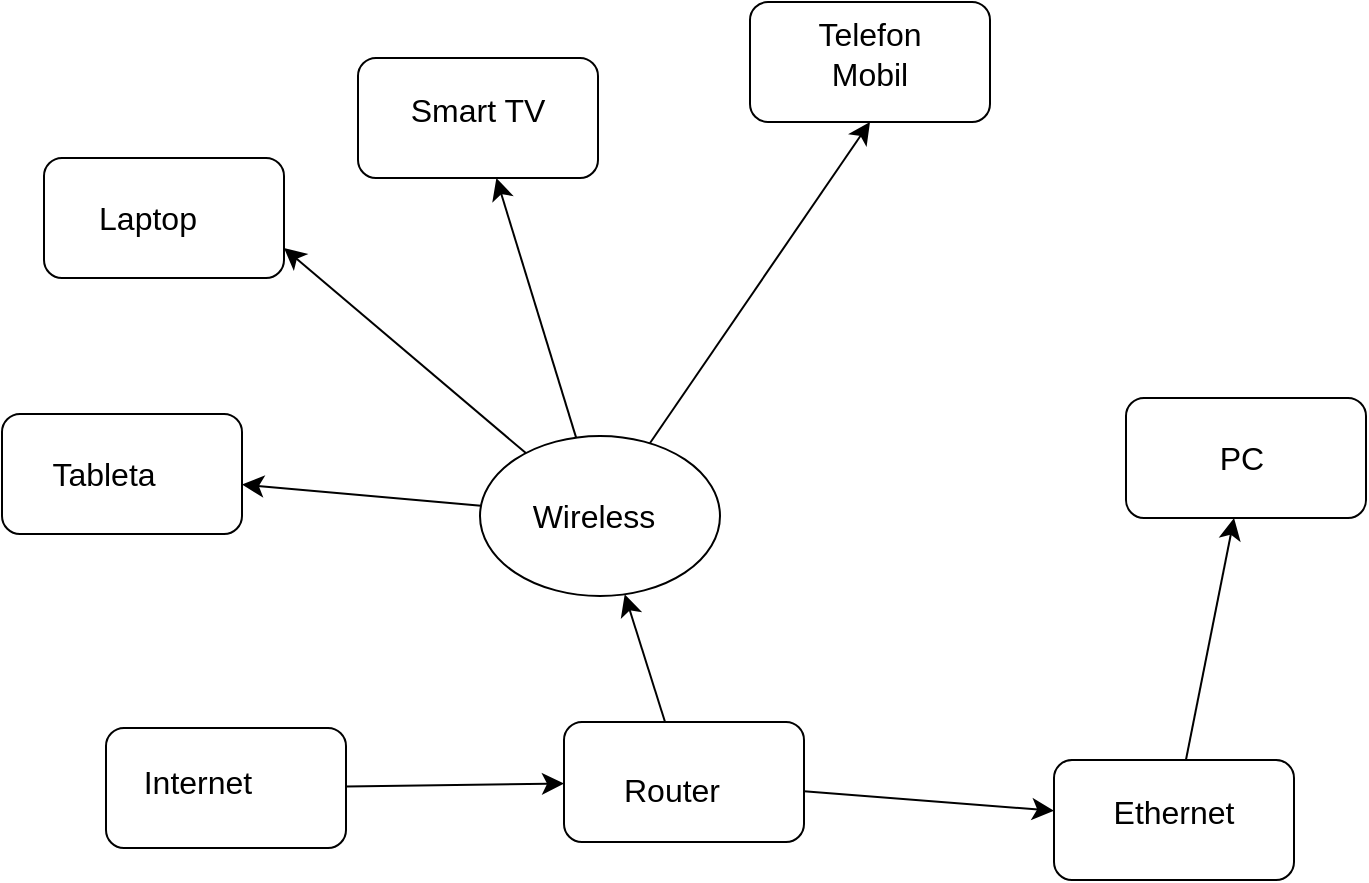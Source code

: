 <mxfile version="22.1.7" type="device">
  <diagram name="Page-1" id="BXOZwItJEW0GFVsTd7yG">
    <mxGraphModel dx="1450" dy="1016" grid="0" gridSize="10" guides="1" tooltips="1" connect="1" arrows="1" fold="1" page="0" pageScale="1" pageWidth="850" pageHeight="1100" math="0" shadow="0">
      <root>
        <mxCell id="0" />
        <mxCell id="1" parent="0" />
        <mxCell id="OqG1dcRGizzSvJrZC7IM-5" style="edgeStyle=none;curved=1;rounded=0;orthogonalLoop=1;jettySize=auto;html=1;fontSize=12;startSize=8;endSize=8;" edge="1" parent="1" source="OqG1dcRGizzSvJrZC7IM-2" target="OqG1dcRGizzSvJrZC7IM-3">
          <mxGeometry relative="1" as="geometry" />
        </mxCell>
        <mxCell id="OqG1dcRGizzSvJrZC7IM-2" value="" style="rounded=1;whiteSpace=wrap;html=1;fontSize=16;" vertex="1" parent="1">
          <mxGeometry x="-199" y="123" width="120" height="60" as="geometry" />
        </mxCell>
        <mxCell id="OqG1dcRGizzSvJrZC7IM-8" style="edgeStyle=none;curved=1;rounded=0;orthogonalLoop=1;jettySize=auto;html=1;fontSize=12;startSize=8;endSize=8;" edge="1" parent="1" source="OqG1dcRGizzSvJrZC7IM-3" target="OqG1dcRGizzSvJrZC7IM-6">
          <mxGeometry relative="1" as="geometry" />
        </mxCell>
        <mxCell id="OqG1dcRGizzSvJrZC7IM-11" style="edgeStyle=none;curved=1;rounded=0;orthogonalLoop=1;jettySize=auto;html=1;fontSize=12;startSize=8;endSize=8;" edge="1" parent="1" source="OqG1dcRGizzSvJrZC7IM-3" target="OqG1dcRGizzSvJrZC7IM-10">
          <mxGeometry relative="1" as="geometry" />
        </mxCell>
        <mxCell id="OqG1dcRGizzSvJrZC7IM-3" value="" style="rounded=1;whiteSpace=wrap;html=1;fontSize=16;" vertex="1" parent="1">
          <mxGeometry x="30" y="120" width="120" height="60" as="geometry" />
        </mxCell>
        <mxCell id="OqG1dcRGizzSvJrZC7IM-9" style="edgeStyle=none;curved=1;rounded=0;orthogonalLoop=1;jettySize=auto;html=1;fontSize=12;startSize=8;endSize=8;" edge="1" parent="1" source="OqG1dcRGizzSvJrZC7IM-6" target="OqG1dcRGizzSvJrZC7IM-7">
          <mxGeometry relative="1" as="geometry" />
        </mxCell>
        <mxCell id="OqG1dcRGizzSvJrZC7IM-6" value="" style="rounded=1;whiteSpace=wrap;html=1;fontSize=16;" vertex="1" parent="1">
          <mxGeometry x="275" y="139" width="120" height="60" as="geometry" />
        </mxCell>
        <mxCell id="OqG1dcRGizzSvJrZC7IM-7" value="" style="rounded=1;whiteSpace=wrap;html=1;fontSize=16;" vertex="1" parent="1">
          <mxGeometry x="311" y="-42" width="120" height="60" as="geometry" />
        </mxCell>
        <mxCell id="OqG1dcRGizzSvJrZC7IM-15" style="edgeStyle=none;curved=1;rounded=0;orthogonalLoop=1;jettySize=auto;html=1;fontSize=12;startSize=8;endSize=8;" edge="1" parent="1" source="OqG1dcRGizzSvJrZC7IM-10" target="OqG1dcRGizzSvJrZC7IM-13">
          <mxGeometry relative="1" as="geometry" />
        </mxCell>
        <mxCell id="OqG1dcRGizzSvJrZC7IM-16" style="edgeStyle=none;curved=1;rounded=0;orthogonalLoop=1;jettySize=auto;html=1;entryX=1;entryY=0.75;entryDx=0;entryDy=0;fontSize=12;startSize=8;endSize=8;" edge="1" parent="1" source="OqG1dcRGizzSvJrZC7IM-10" target="OqG1dcRGizzSvJrZC7IM-14">
          <mxGeometry relative="1" as="geometry" />
        </mxCell>
        <mxCell id="OqG1dcRGizzSvJrZC7IM-17" style="edgeStyle=none;curved=1;rounded=0;orthogonalLoop=1;jettySize=auto;html=1;fontSize=12;startSize=8;endSize=8;" edge="1" parent="1" source="OqG1dcRGizzSvJrZC7IM-10" target="OqG1dcRGizzSvJrZC7IM-12">
          <mxGeometry relative="1" as="geometry" />
        </mxCell>
        <mxCell id="OqG1dcRGizzSvJrZC7IM-19" style="edgeStyle=none;curved=1;rounded=0;orthogonalLoop=1;jettySize=auto;html=1;entryX=0.5;entryY=1;entryDx=0;entryDy=0;fontSize=12;startSize=8;endSize=8;" edge="1" parent="1" source="OqG1dcRGizzSvJrZC7IM-10" target="OqG1dcRGizzSvJrZC7IM-18">
          <mxGeometry relative="1" as="geometry" />
        </mxCell>
        <mxCell id="OqG1dcRGizzSvJrZC7IM-10" value="" style="ellipse;whiteSpace=wrap;html=1;fontSize=16;" vertex="1" parent="1">
          <mxGeometry x="-12" y="-23" width="120" height="80" as="geometry" />
        </mxCell>
        <mxCell id="OqG1dcRGizzSvJrZC7IM-12" value="" style="rounded=1;whiteSpace=wrap;html=1;fontSize=16;" vertex="1" parent="1">
          <mxGeometry x="-73" y="-212" width="120" height="60" as="geometry" />
        </mxCell>
        <mxCell id="OqG1dcRGizzSvJrZC7IM-13" value="" style="rounded=1;whiteSpace=wrap;html=1;fontSize=16;" vertex="1" parent="1">
          <mxGeometry x="-251" y="-34" width="120" height="60" as="geometry" />
        </mxCell>
        <mxCell id="OqG1dcRGizzSvJrZC7IM-14" value="" style="rounded=1;whiteSpace=wrap;html=1;fontSize=16;" vertex="1" parent="1">
          <mxGeometry x="-230" y="-162" width="120" height="60" as="geometry" />
        </mxCell>
        <mxCell id="OqG1dcRGizzSvJrZC7IM-18" value="" style="rounded=1;whiteSpace=wrap;html=1;fontSize=16;" vertex="1" parent="1">
          <mxGeometry x="123" y="-240" width="120" height="60" as="geometry" />
        </mxCell>
        <mxCell id="OqG1dcRGizzSvJrZC7IM-20" value="Internet" style="text;html=1;strokeColor=none;fillColor=none;align=center;verticalAlign=middle;whiteSpace=wrap;rounded=0;fontSize=16;" vertex="1" parent="1">
          <mxGeometry x="-183" y="135" width="60" height="30" as="geometry" />
        </mxCell>
        <mxCell id="OqG1dcRGizzSvJrZC7IM-21" value="Router" style="text;html=1;strokeColor=none;fillColor=none;align=center;verticalAlign=middle;whiteSpace=wrap;rounded=0;fontSize=16;" vertex="1" parent="1">
          <mxGeometry x="54" y="139" width="60" height="30" as="geometry" />
        </mxCell>
        <mxCell id="OqG1dcRGizzSvJrZC7IM-22" value="Ethernet" style="text;html=1;strokeColor=none;fillColor=none;align=center;verticalAlign=middle;whiteSpace=wrap;rounded=0;fontSize=16;" vertex="1" parent="1">
          <mxGeometry x="305" y="150" width="60" height="30" as="geometry" />
        </mxCell>
        <mxCell id="OqG1dcRGizzSvJrZC7IM-23" value="PC" style="text;html=1;strokeColor=none;fillColor=none;align=center;verticalAlign=middle;whiteSpace=wrap;rounded=0;fontSize=16;" vertex="1" parent="1">
          <mxGeometry x="339" y="-27" width="60" height="30" as="geometry" />
        </mxCell>
        <mxCell id="OqG1dcRGizzSvJrZC7IM-24" value="Wireless" style="text;html=1;strokeColor=none;fillColor=none;align=center;verticalAlign=middle;whiteSpace=wrap;rounded=0;fontSize=16;" vertex="1" parent="1">
          <mxGeometry x="15" y="2" width="60" height="30" as="geometry" />
        </mxCell>
        <mxCell id="OqG1dcRGizzSvJrZC7IM-25" value="Telefon Mobil" style="text;html=1;strokeColor=none;fillColor=none;align=center;verticalAlign=middle;whiteSpace=wrap;rounded=0;fontSize=16;" vertex="1" parent="1">
          <mxGeometry x="153" y="-229" width="60" height="30" as="geometry" />
        </mxCell>
        <mxCell id="OqG1dcRGizzSvJrZC7IM-26" value="Smart TV" style="text;html=1;strokeColor=none;fillColor=none;align=center;verticalAlign=middle;whiteSpace=wrap;rounded=0;fontSize=16;" vertex="1" parent="1">
          <mxGeometry x="-50" y="-201" width="74" height="30" as="geometry" />
        </mxCell>
        <mxCell id="OqG1dcRGizzSvJrZC7IM-27" value="Laptop" style="text;html=1;strokeColor=none;fillColor=none;align=center;verticalAlign=middle;whiteSpace=wrap;rounded=0;fontSize=16;" vertex="1" parent="1">
          <mxGeometry x="-208" y="-147" width="60" height="30" as="geometry" />
        </mxCell>
        <mxCell id="OqG1dcRGizzSvJrZC7IM-28" value="Tableta" style="text;html=1;strokeColor=none;fillColor=none;align=center;verticalAlign=middle;whiteSpace=wrap;rounded=0;fontSize=16;" vertex="1" parent="1">
          <mxGeometry x="-230" y="-19" width="60" height="30" as="geometry" />
        </mxCell>
      </root>
    </mxGraphModel>
  </diagram>
</mxfile>
